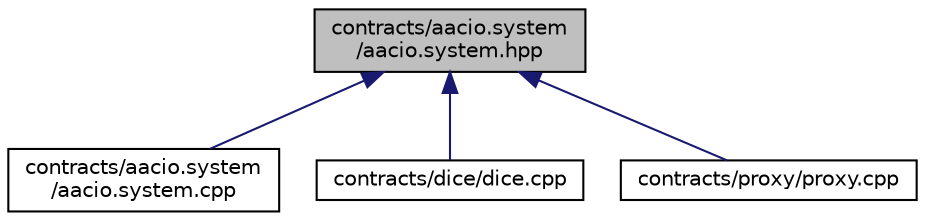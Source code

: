 digraph "contracts/aacio.system/aacio.system.hpp"
{
  edge [fontname="Helvetica",fontsize="10",labelfontname="Helvetica",labelfontsize="10"];
  node [fontname="Helvetica",fontsize="10",shape=record];
  Node100 [label="contracts/aacio.system\l/aacio.system.hpp",height=0.2,width=0.4,color="black", fillcolor="grey75", style="filled", fontcolor="black"];
  Node100 -> Node101 [dir="back",color="midnightblue",fontsize="10",style="solid"];
  Node101 [label="contracts/aacio.system\l/aacio.system.cpp",height=0.2,width=0.4,color="black", fillcolor="white", style="filled",URL="$aacio_8system_8cpp.html"];
  Node100 -> Node102 [dir="back",color="midnightblue",fontsize="10",style="solid"];
  Node102 [label="contracts/dice/dice.cpp",height=0.2,width=0.4,color="black", fillcolor="white", style="filled",URL="$dice_8cpp.html"];
  Node100 -> Node103 [dir="back",color="midnightblue",fontsize="10",style="solid"];
  Node103 [label="contracts/proxy/proxy.cpp",height=0.2,width=0.4,color="black", fillcolor="white", style="filled",URL="$proxy_8cpp.html"];
}
